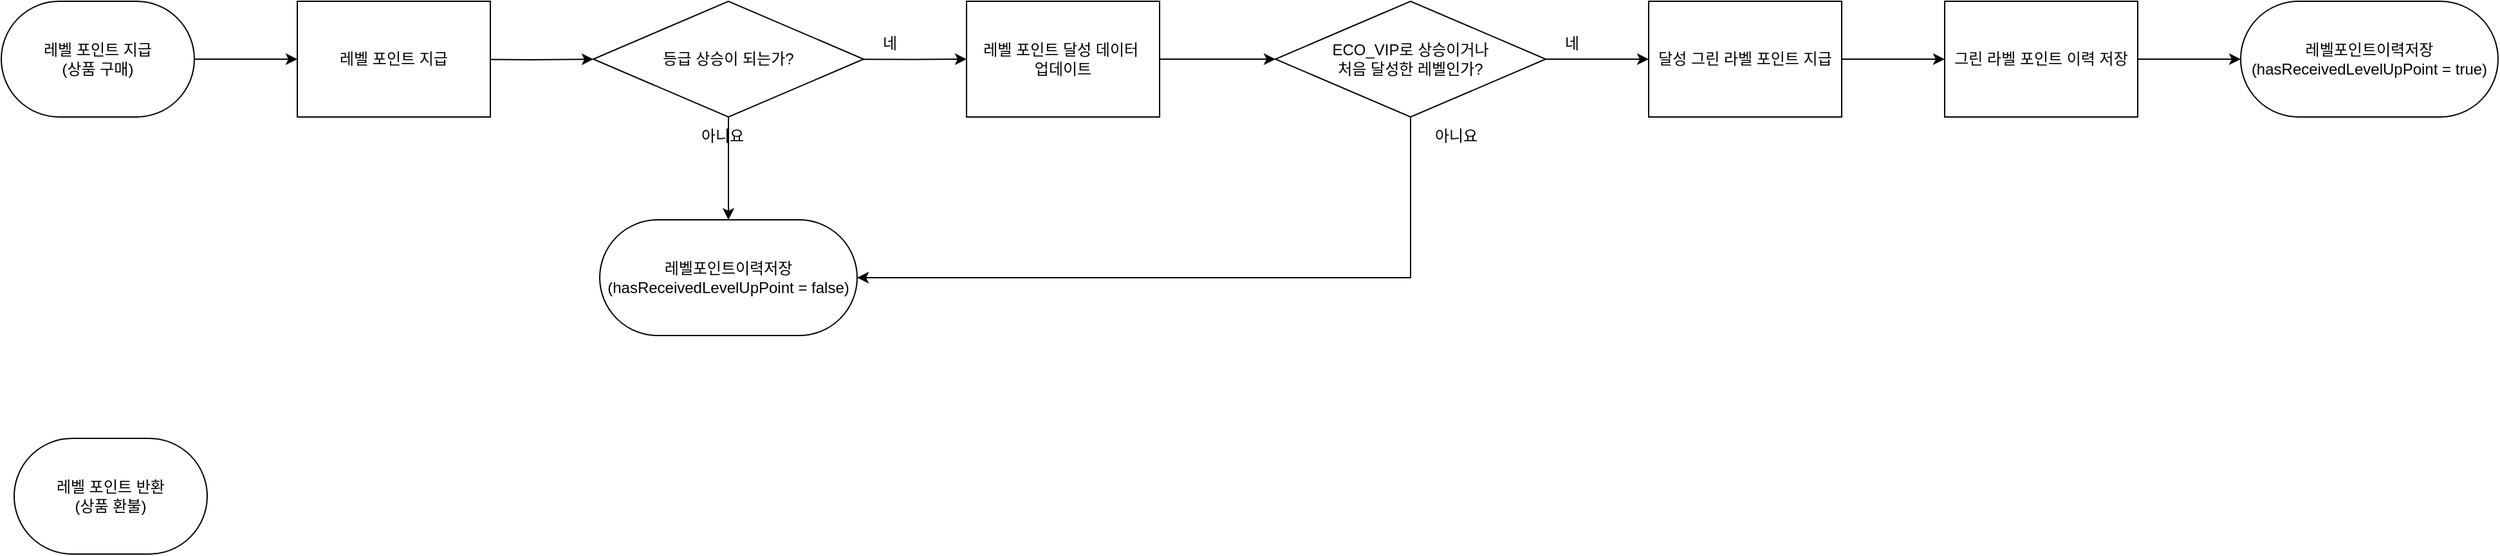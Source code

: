 <mxfile version="24.7.6">
  <diagram name="페이지-1" id="YkY82e0PxIn-6f0DJEvP">
    <mxGraphModel dx="1793" dy="1083" grid="1" gridSize="10" guides="1" tooltips="1" connect="1" arrows="1" fold="1" page="1" pageScale="1" pageWidth="827" pageHeight="1169" math="0" shadow="0">
      <root>
        <mxCell id="0" />
        <mxCell id="1" parent="0" />
        <mxCell id="eyv4-S-L73UnCUitt540-22" value="" style="edgeStyle=orthogonalEdgeStyle;rounded=0;orthogonalLoop=1;jettySize=auto;html=1;fontFamily=Helvetica;" parent="1" source="eyv4-S-L73UnCUitt540-1" target="eyv4-S-L73UnCUitt540-21" edge="1">
          <mxGeometry relative="1" as="geometry" />
        </mxCell>
        <mxCell id="eyv4-S-L73UnCUitt540-1" value="레벨 포인트 지급&lt;br&gt;(상품 구매)" style="rounded=1;whiteSpace=wrap;html=1;arcSize=50;fontFamily=Helvetica;" parent="1" vertex="1">
          <mxGeometry x="10" y="60" width="150" height="90" as="geometry" />
        </mxCell>
        <mxCell id="eyv4-S-L73UnCUitt540-2" value="레벨 포인트 반환&lt;br&gt;(상품 환불)" style="rounded=1;whiteSpace=wrap;html=1;fontFamily=Helvetica;arcSize=50;" parent="1" vertex="1">
          <mxGeometry x="20" y="400" width="150" height="90" as="geometry" />
        </mxCell>
        <mxCell id="eyv4-S-L73UnCUitt540-10" value="" style="edgeStyle=orthogonalEdgeStyle;rounded=0;orthogonalLoop=1;jettySize=auto;html=1;fontFamily=Helvetica;" parent="1" target="eyv4-S-L73UnCUitt540-9" edge="1">
          <mxGeometry relative="1" as="geometry">
            <mxPoint x="370" y="105" as="sourcePoint" />
          </mxGeometry>
        </mxCell>
        <mxCell id="eyv4-S-L73UnCUitt540-18" value="" style="edgeStyle=orthogonalEdgeStyle;rounded=0;orthogonalLoop=1;jettySize=auto;html=1;fontFamily=Helvetica;" parent="1" source="eyv4-S-L73UnCUitt540-9" target="eyv4-S-L73UnCUitt540-17" edge="1">
          <mxGeometry relative="1" as="geometry" />
        </mxCell>
        <mxCell id="PSbZCfQo8rIgex3jAUOo-2" value="" style="edgeStyle=orthogonalEdgeStyle;rounded=0;orthogonalLoop=1;jettySize=auto;html=1;exitX=0.983;exitY=0.502;exitDx=0;exitDy=0;exitPerimeter=0;" edge="1" parent="1" source="eyv4-S-L73UnCUitt540-9" target="PSbZCfQo8rIgex3jAUOo-1">
          <mxGeometry relative="1" as="geometry">
            <mxPoint x="740" y="105" as="sourcePoint" />
          </mxGeometry>
        </mxCell>
        <mxCell id="eyv4-S-L73UnCUitt540-9" value="등급 상승이 되는가?" style="rhombus;whiteSpace=wrap;html=1;rounded=1;arcSize=0;strokeColor=default;align=center;verticalAlign=middle;fontFamily=Helvetica;fontSize=12;fontColor=default;fillColor=default;" parent="1" vertex="1">
          <mxGeometry x="470" y="60" width="210" height="90" as="geometry" />
        </mxCell>
        <mxCell id="eyv4-S-L73UnCUitt540-15" value="네" style="text;html=1;align=center;verticalAlign=middle;resizable=0;points=[];autosize=1;strokeColor=none;fillColor=none;fontFamily=Helvetica;" parent="1" vertex="1">
          <mxGeometry x="680" y="78" width="40" height="30" as="geometry" />
        </mxCell>
        <mxCell id="eyv4-S-L73UnCUitt540-16" value="아니요" style="text;html=1;align=center;verticalAlign=middle;resizable=0;points=[];autosize=1;strokeColor=none;fillColor=none;fontFamily=Helvetica;" parent="1" vertex="1">
          <mxGeometry x="540" y="150" width="60" height="30" as="geometry" />
        </mxCell>
        <mxCell id="eyv4-S-L73UnCUitt540-17" value="레벨포인트이력저장&lt;div&gt;(hasReceivedLevelUpPoint = false)&lt;/div&gt;" style="rounded=1;whiteSpace=wrap;html=1;arcSize=50;fontFamily=Helvetica;" parent="1" vertex="1">
          <mxGeometry x="475" y="230" width="200" height="90" as="geometry" />
        </mxCell>
        <mxCell id="eyv4-S-L73UnCUitt540-24" value="" style="edgeStyle=orthogonalEdgeStyle;rounded=0;orthogonalLoop=1;jettySize=auto;html=1;entryX=1;entryY=0.5;entryDx=0;entryDy=0;fontFamily=Helvetica;exitX=0.5;exitY=1;exitDx=0;exitDy=0;" parent="1" source="eyv4-S-L73UnCUitt540-19" target="eyv4-S-L73UnCUitt540-17" edge="1">
          <mxGeometry relative="1" as="geometry">
            <mxPoint x="785" y="275" as="targetPoint" />
            <Array as="points">
              <mxPoint x="1105" y="275" />
            </Array>
          </mxGeometry>
        </mxCell>
        <mxCell id="eyv4-S-L73UnCUitt540-27" value="" style="edgeStyle=orthogonalEdgeStyle;rounded=0;orthogonalLoop=1;jettySize=auto;html=1;fontFamily=Helvetica;" parent="1" source="eyv4-S-L73UnCUitt540-19" target="eyv4-S-L73UnCUitt540-26" edge="1">
          <mxGeometry relative="1" as="geometry" />
        </mxCell>
        <mxCell id="eyv4-S-L73UnCUitt540-19" value="ECO_VIP로 상승이거나&lt;div&gt;처음 달성한 레벨인가?&lt;/div&gt;" style="rhombus;whiteSpace=wrap;html=1;rounded=1;arcSize=0;fontFamily=Helvetica;" parent="1" vertex="1">
          <mxGeometry x="1000" y="60" width="210" height="90" as="geometry" />
        </mxCell>
        <mxCell id="eyv4-S-L73UnCUitt540-21" value="레벨 포인트 지급" style="whiteSpace=wrap;html=1;rounded=1;strokeColor=default;align=center;verticalAlign=middle;fontFamily=Helvetica;fontSize=12;fontColor=default;fillColor=default;arcSize=0;" parent="1" vertex="1">
          <mxGeometry x="240" y="60" width="150" height="90" as="geometry" />
        </mxCell>
        <mxCell id="eyv4-S-L73UnCUitt540-25" value="아니요" style="text;html=1;align=center;verticalAlign=middle;resizable=0;points=[];autosize=1;strokeColor=none;fillColor=none;fontFamily=Helvetica;" parent="1" vertex="1">
          <mxGeometry x="1110" y="150" width="60" height="30" as="geometry" />
        </mxCell>
        <mxCell id="eyv4-S-L73UnCUitt540-29" value="" style="edgeStyle=orthogonalEdgeStyle;rounded=0;orthogonalLoop=1;jettySize=auto;html=1;fontFamily=Helvetica;" parent="1" source="eyv4-S-L73UnCUitt540-26" target="eyv4-S-L73UnCUitt540-28" edge="1">
          <mxGeometry relative="1" as="geometry" />
        </mxCell>
        <mxCell id="eyv4-S-L73UnCUitt540-26" value="달성 그린 라벨 포인트 지급" style="whiteSpace=wrap;html=1;rounded=1;arcSize=0;fontFamily=Helvetica;" parent="1" vertex="1">
          <mxGeometry x="1290" y="60" width="150" height="90" as="geometry" />
        </mxCell>
        <mxCell id="eyv4-S-L73UnCUitt540-31" value="" style="edgeStyle=orthogonalEdgeStyle;rounded=0;orthogonalLoop=1;jettySize=auto;html=1;fontFamily=Helvetica;" parent="1" source="eyv4-S-L73UnCUitt540-28" target="eyv4-S-L73UnCUitt540-30" edge="1">
          <mxGeometry relative="1" as="geometry" />
        </mxCell>
        <mxCell id="eyv4-S-L73UnCUitt540-28" value="그린 라벨 포인트 이력 저장" style="whiteSpace=wrap;html=1;rounded=1;arcSize=0;fontFamily=Helvetica;" parent="1" vertex="1">
          <mxGeometry x="1520" y="60" width="150" height="90" as="geometry" />
        </mxCell>
        <mxCell id="eyv4-S-L73UnCUitt540-30" value="레벨포인트이력저장&lt;div&gt;(hasReceivedLevelUpPoint = true)&lt;/div&gt;" style="whiteSpace=wrap;html=1;rounded=1;arcSize=50;fontFamily=Helvetica;" parent="1" vertex="1">
          <mxGeometry x="1750" y="60" width="200" height="90" as="geometry" />
        </mxCell>
        <mxCell id="eyv4-S-L73UnCUitt540-32" value="네" style="text;html=1;align=center;verticalAlign=middle;resizable=0;points=[];autosize=1;strokeColor=none;fillColor=none;fontFamily=Helvetica;" parent="1" vertex="1">
          <mxGeometry x="1210" y="78" width="40" height="30" as="geometry" />
        </mxCell>
        <mxCell id="PSbZCfQo8rIgex3jAUOo-3" value="" style="edgeStyle=orthogonalEdgeStyle;rounded=0;orthogonalLoop=1;jettySize=auto;html=1;" edge="1" parent="1" source="PSbZCfQo8rIgex3jAUOo-1" target="eyv4-S-L73UnCUitt540-19">
          <mxGeometry relative="1" as="geometry" />
        </mxCell>
        <mxCell id="PSbZCfQo8rIgex3jAUOo-1" value="레벨 포인트 달성 데이터&amp;nbsp;&lt;div&gt;업데이트&lt;/div&gt;" style="whiteSpace=wrap;html=1;rounded=1;arcSize=0;" vertex="1" parent="1">
          <mxGeometry x="760" y="60" width="150" height="90" as="geometry" />
        </mxCell>
      </root>
    </mxGraphModel>
  </diagram>
</mxfile>
